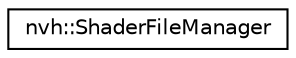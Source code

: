 digraph "Graphical Class Hierarchy"
{
 // LATEX_PDF_SIZE
  edge [fontname="Helvetica",fontsize="10",labelfontname="Helvetica",labelfontsize="10"];
  node [fontname="Helvetica",fontsize="10",shape=record];
  rankdir="LR";
  Node0 [label="nvh::ShaderFileManager",height=0.2,width=0.4,color="black", fillcolor="white", style="filled",URL="$classnvh_1_1_shader_file_manager.html",tooltip=" "];
}
